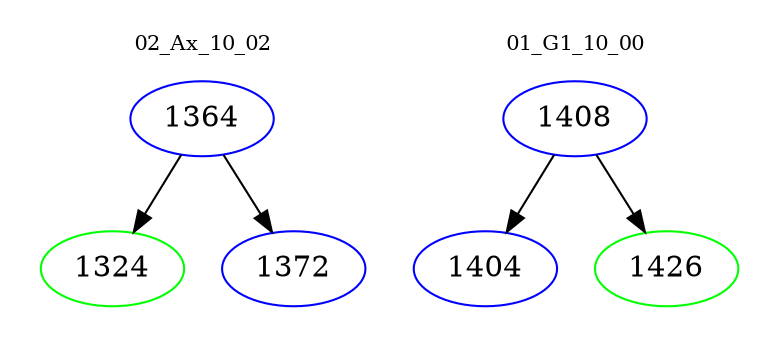 digraph{
subgraph cluster_0 {
color = white
label = "02_Ax_10_02";
fontsize=10;
T0_1364 [label="1364", color="blue"]
T0_1364 -> T0_1324 [color="black"]
T0_1324 [label="1324", color="green"]
T0_1364 -> T0_1372 [color="black"]
T0_1372 [label="1372", color="blue"]
}
subgraph cluster_1 {
color = white
label = "01_G1_10_00";
fontsize=10;
T1_1408 [label="1408", color="blue"]
T1_1408 -> T1_1404 [color="black"]
T1_1404 [label="1404", color="blue"]
T1_1408 -> T1_1426 [color="black"]
T1_1426 [label="1426", color="green"]
}
}
